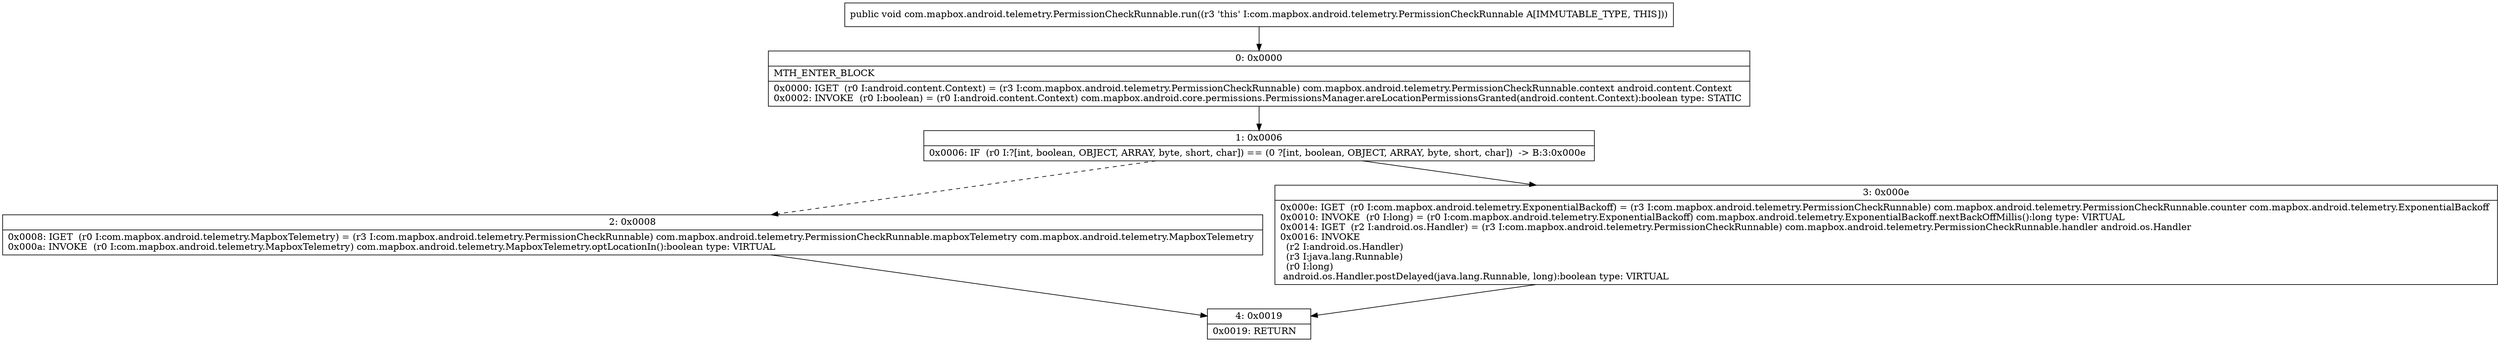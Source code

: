 digraph "CFG forcom.mapbox.android.telemetry.PermissionCheckRunnable.run()V" {
Node_0 [shape=record,label="{0\:\ 0x0000|MTH_ENTER_BLOCK\l|0x0000: IGET  (r0 I:android.content.Context) = (r3 I:com.mapbox.android.telemetry.PermissionCheckRunnable) com.mapbox.android.telemetry.PermissionCheckRunnable.context android.content.Context \l0x0002: INVOKE  (r0 I:boolean) = (r0 I:android.content.Context) com.mapbox.android.core.permissions.PermissionsManager.areLocationPermissionsGranted(android.content.Context):boolean type: STATIC \l}"];
Node_1 [shape=record,label="{1\:\ 0x0006|0x0006: IF  (r0 I:?[int, boolean, OBJECT, ARRAY, byte, short, char]) == (0 ?[int, boolean, OBJECT, ARRAY, byte, short, char])  \-\> B:3:0x000e \l}"];
Node_2 [shape=record,label="{2\:\ 0x0008|0x0008: IGET  (r0 I:com.mapbox.android.telemetry.MapboxTelemetry) = (r3 I:com.mapbox.android.telemetry.PermissionCheckRunnable) com.mapbox.android.telemetry.PermissionCheckRunnable.mapboxTelemetry com.mapbox.android.telemetry.MapboxTelemetry \l0x000a: INVOKE  (r0 I:com.mapbox.android.telemetry.MapboxTelemetry) com.mapbox.android.telemetry.MapboxTelemetry.optLocationIn():boolean type: VIRTUAL \l}"];
Node_3 [shape=record,label="{3\:\ 0x000e|0x000e: IGET  (r0 I:com.mapbox.android.telemetry.ExponentialBackoff) = (r3 I:com.mapbox.android.telemetry.PermissionCheckRunnable) com.mapbox.android.telemetry.PermissionCheckRunnable.counter com.mapbox.android.telemetry.ExponentialBackoff \l0x0010: INVOKE  (r0 I:long) = (r0 I:com.mapbox.android.telemetry.ExponentialBackoff) com.mapbox.android.telemetry.ExponentialBackoff.nextBackOffMillis():long type: VIRTUAL \l0x0014: IGET  (r2 I:android.os.Handler) = (r3 I:com.mapbox.android.telemetry.PermissionCheckRunnable) com.mapbox.android.telemetry.PermissionCheckRunnable.handler android.os.Handler \l0x0016: INVOKE  \l  (r2 I:android.os.Handler)\l  (r3 I:java.lang.Runnable)\l  (r0 I:long)\l android.os.Handler.postDelayed(java.lang.Runnable, long):boolean type: VIRTUAL \l}"];
Node_4 [shape=record,label="{4\:\ 0x0019|0x0019: RETURN   \l}"];
MethodNode[shape=record,label="{public void com.mapbox.android.telemetry.PermissionCheckRunnable.run((r3 'this' I:com.mapbox.android.telemetry.PermissionCheckRunnable A[IMMUTABLE_TYPE, THIS])) }"];
MethodNode -> Node_0;
Node_0 -> Node_1;
Node_1 -> Node_2[style=dashed];
Node_1 -> Node_3;
Node_2 -> Node_4;
Node_3 -> Node_4;
}

